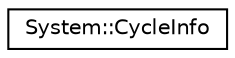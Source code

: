 digraph G
{
  edge [fontname="Helvetica",fontsize="10",labelfontname="Helvetica",labelfontsize="10"];
  node [fontname="Helvetica",fontsize="10",shape=record];
  rankdir="LR";
  Node1 [label="System::CycleInfo",height=0.2,width=0.4,color="black", fillcolor="white", style="filled",URL="$struct_system_1_1_cycle_info.html"];
}
